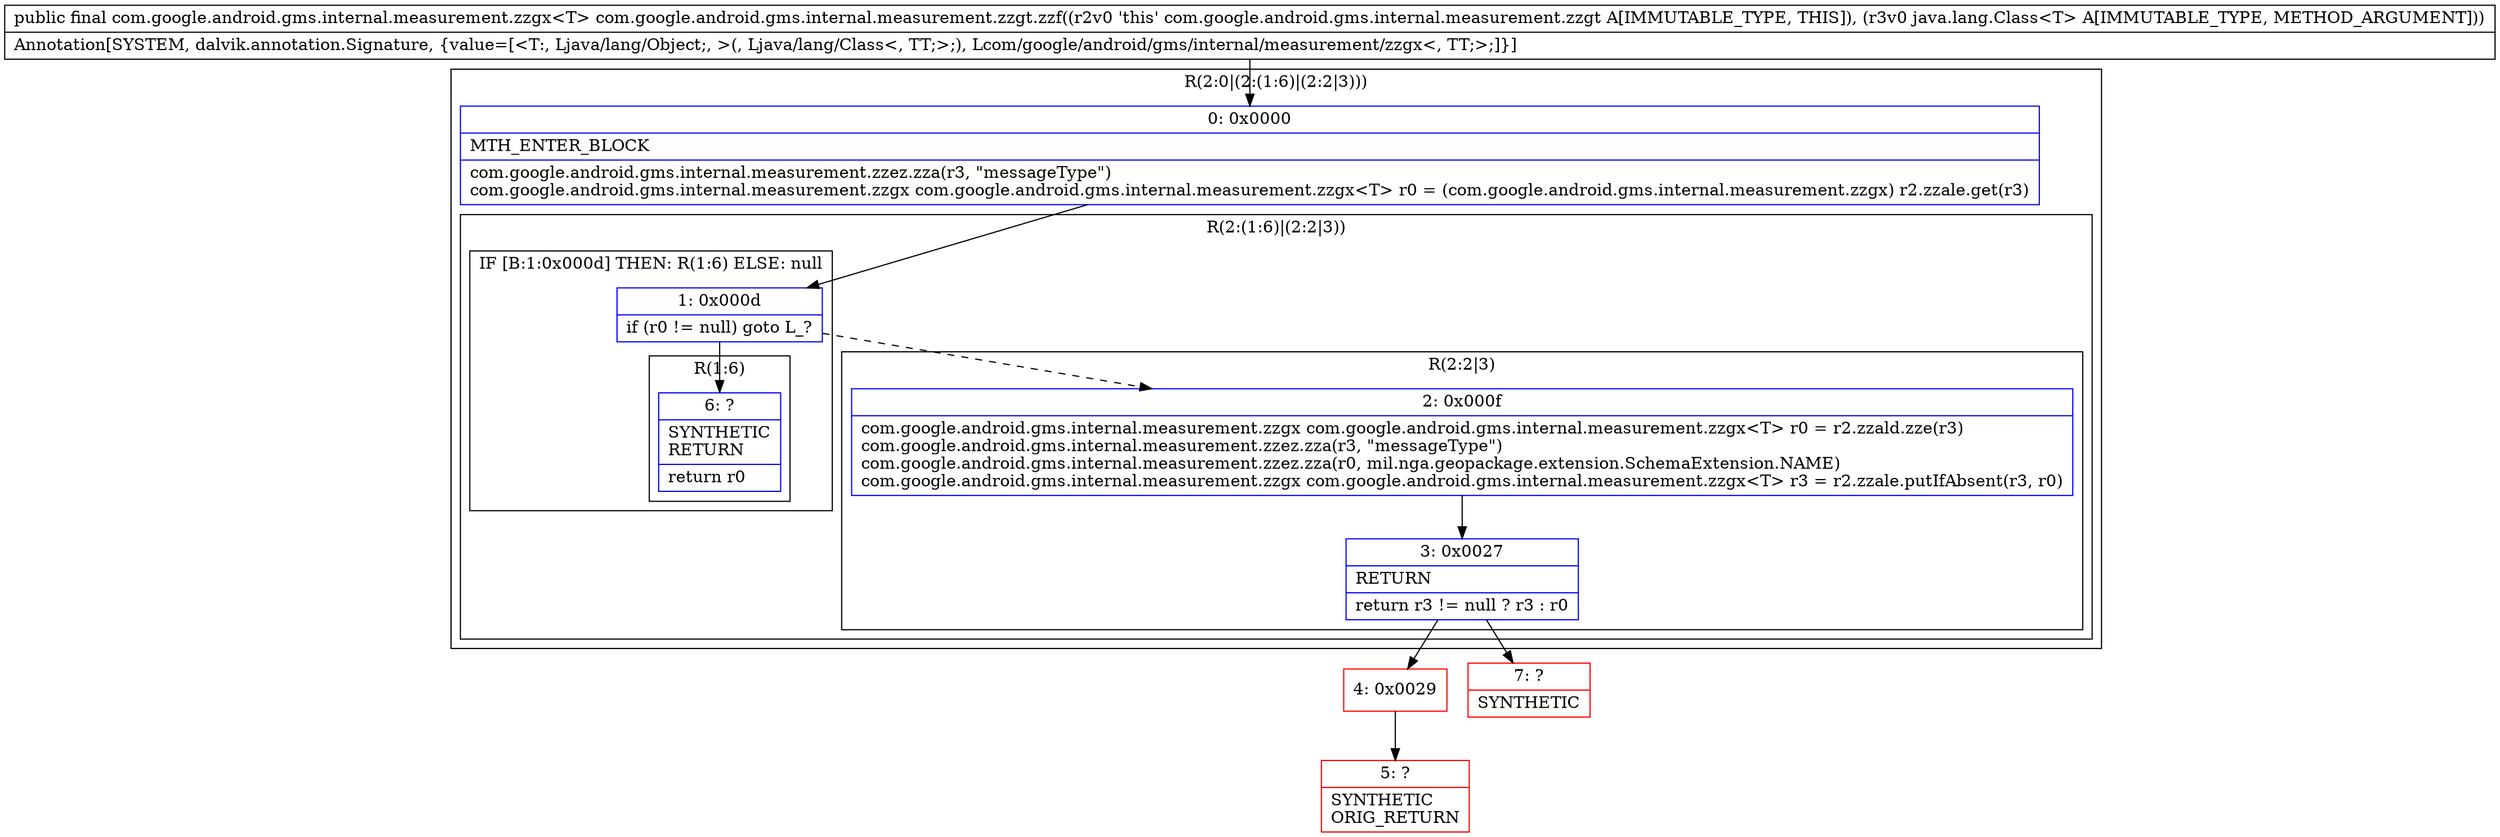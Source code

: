 digraph "CFG forcom.google.android.gms.internal.measurement.zzgt.zzf(Ljava\/lang\/Class;)Lcom\/google\/android\/gms\/internal\/measurement\/zzgx;" {
subgraph cluster_Region_2025670755 {
label = "R(2:0|(2:(1:6)|(2:2|3)))";
node [shape=record,color=blue];
Node_0 [shape=record,label="{0\:\ 0x0000|MTH_ENTER_BLOCK\l|com.google.android.gms.internal.measurement.zzez.zza(r3, \"messageType\")\lcom.google.android.gms.internal.measurement.zzgx com.google.android.gms.internal.measurement.zzgx\<T\> r0 = (com.google.android.gms.internal.measurement.zzgx) r2.zzale.get(r3)\l}"];
subgraph cluster_Region_21372494 {
label = "R(2:(1:6)|(2:2|3))";
node [shape=record,color=blue];
subgraph cluster_IfRegion_1510177598 {
label = "IF [B:1:0x000d] THEN: R(1:6) ELSE: null";
node [shape=record,color=blue];
Node_1 [shape=record,label="{1\:\ 0x000d|if (r0 != null) goto L_?\l}"];
subgraph cluster_Region_1064007535 {
label = "R(1:6)";
node [shape=record,color=blue];
Node_6 [shape=record,label="{6\:\ ?|SYNTHETIC\lRETURN\l|return r0\l}"];
}
}
subgraph cluster_Region_1093559023 {
label = "R(2:2|3)";
node [shape=record,color=blue];
Node_2 [shape=record,label="{2\:\ 0x000f|com.google.android.gms.internal.measurement.zzgx com.google.android.gms.internal.measurement.zzgx\<T\> r0 = r2.zzald.zze(r3)\lcom.google.android.gms.internal.measurement.zzez.zza(r3, \"messageType\")\lcom.google.android.gms.internal.measurement.zzez.zza(r0, mil.nga.geopackage.extension.SchemaExtension.NAME)\lcom.google.android.gms.internal.measurement.zzgx com.google.android.gms.internal.measurement.zzgx\<T\> r3 = r2.zzale.putIfAbsent(r3, r0)\l}"];
Node_3 [shape=record,label="{3\:\ 0x0027|RETURN\l|return r3 != null ? r3 : r0\l}"];
}
}
}
Node_4 [shape=record,color=red,label="{4\:\ 0x0029}"];
Node_5 [shape=record,color=red,label="{5\:\ ?|SYNTHETIC\lORIG_RETURN\l}"];
Node_7 [shape=record,color=red,label="{7\:\ ?|SYNTHETIC\l}"];
MethodNode[shape=record,label="{public final com.google.android.gms.internal.measurement.zzgx\<T\> com.google.android.gms.internal.measurement.zzgt.zzf((r2v0 'this' com.google.android.gms.internal.measurement.zzgt A[IMMUTABLE_TYPE, THIS]), (r3v0 java.lang.Class\<T\> A[IMMUTABLE_TYPE, METHOD_ARGUMENT]))  | Annotation[SYSTEM, dalvik.annotation.Signature, \{value=[\<T:, Ljava\/lang\/Object;, \>(, Ljava\/lang\/Class\<, TT;\>;), Lcom\/google\/android\/gms\/internal\/measurement\/zzgx\<, TT;\>;]\}]\l}"];
MethodNode -> Node_0;
Node_0 -> Node_1;
Node_1 -> Node_2[style=dashed];
Node_1 -> Node_6;
Node_2 -> Node_3;
Node_3 -> Node_4;
Node_3 -> Node_7;
Node_4 -> Node_5;
}

